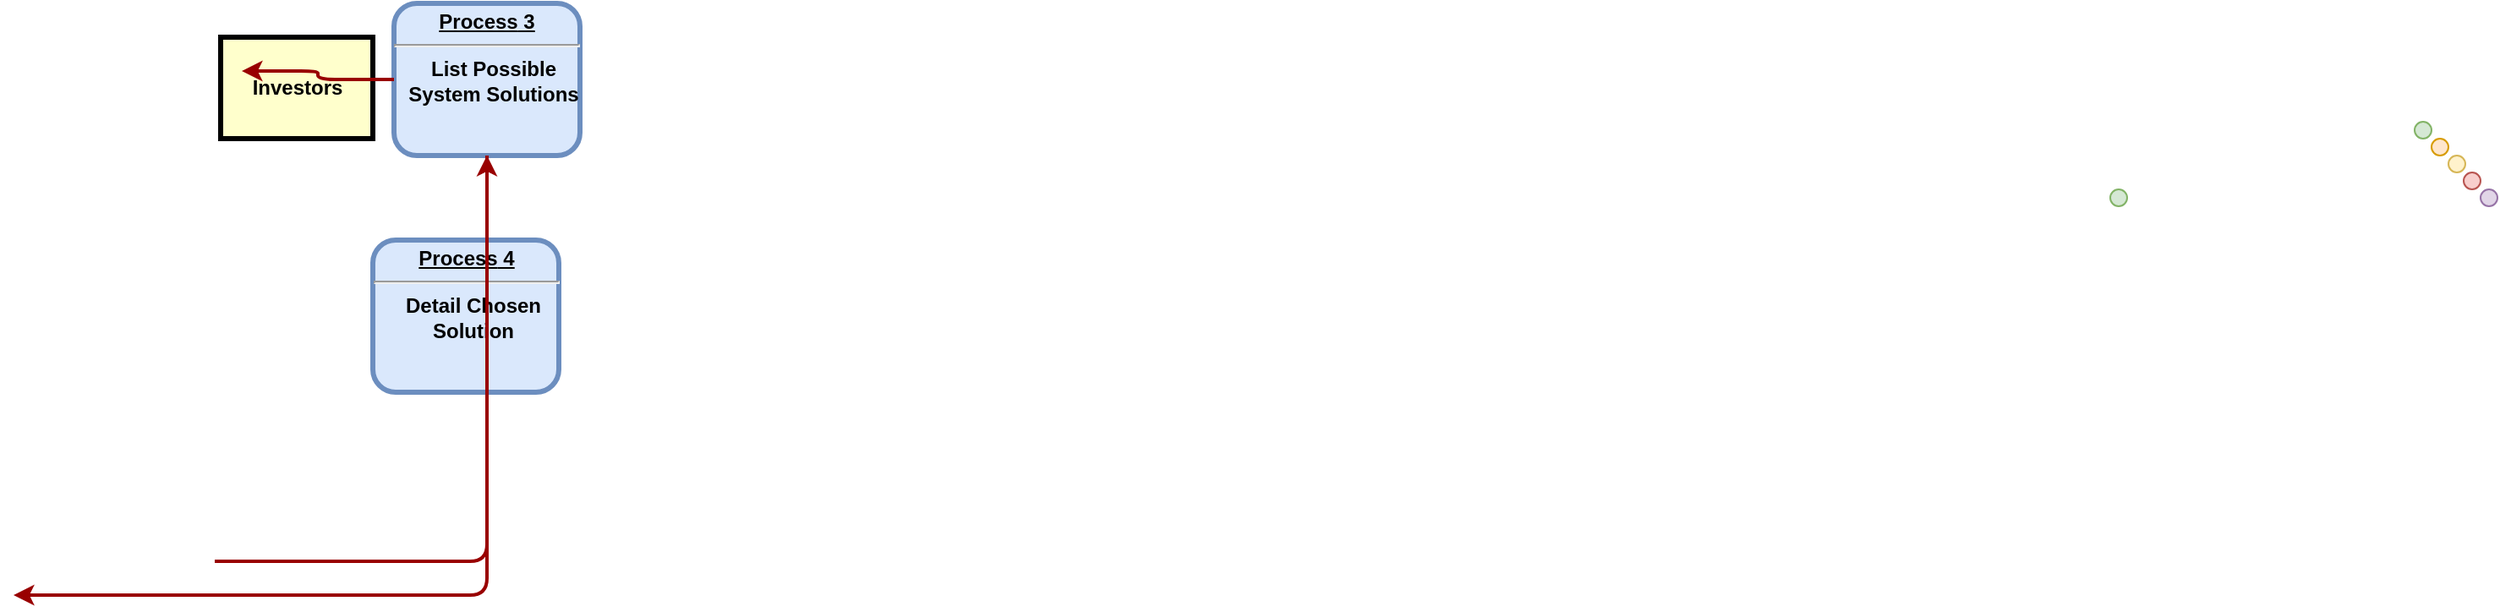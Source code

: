<mxfile version="21.7.5" type="github">
  <diagram name="Page-1" id="c7558073-3199-34d8-9f00-42111426c3f3">
    <mxGraphModel dx="2287" dy="1508" grid="1" gridSize="10" guides="1" tooltips="1" connect="1" arrows="1" fold="1" page="1" pageScale="1" pageWidth="826" pageHeight="1169" background="none" math="0" shadow="0">
      <root>
        <mxCell id="0" />
        <mxCell id="1" parent="0" />
        <mxCell id="4" value="Investors" style="whiteSpace=wrap;align=center;verticalAlign=middle;fontStyle=1;strokeWidth=3;fillColor=#FFFFCC" parent="1" vertex="1">
          <mxGeometry x="-837.5" y="-30" width="90" height="60" as="geometry" />
        </mxCell>
        <mxCell id="7" value="&lt;p style=&quot;margin: 0px; margin-top: 4px; text-align: center; text-decoration: underline;&quot;&gt;&lt;strong&gt;&lt;strong&gt;Process&lt;/strong&gt; 3&lt;br /&gt;&lt;/strong&gt;&lt;/p&gt;&lt;hr /&gt;&lt;p style=&quot;margin: 0px; margin-left: 8px;&quot;&gt;List Possible&lt;/p&gt;&lt;p style=&quot;margin: 0px; margin-left: 8px;&quot;&gt;System Solutions&lt;/p&gt;" style="verticalAlign=middle;align=center;overflow=fill;fontSize=12;fontFamily=Helvetica;html=1;rounded=1;fontStyle=1;strokeWidth=3;fillColor=#dae8fc;strokeColor=#6c8ebf;" parent="1" vertex="1">
          <mxGeometry x="-735" y="-50" width="110" height="90" as="geometry" />
        </mxCell>
        <mxCell id="8" value="&lt;p style=&quot;margin: 0px; margin-top: 4px; text-align: center; text-decoration: underline;&quot;&gt;&lt;strong&gt;&lt;strong&gt;Process&lt;/strong&gt; 4&lt;br /&gt;&lt;/strong&gt;&lt;/p&gt;&lt;hr /&gt;&lt;p style=&quot;margin: 0px; margin-left: 8px;&quot;&gt;Detail Chosen&lt;/p&gt;&lt;p style=&quot;margin: 0px; margin-left: 8px;&quot;&gt;Solution&lt;/p&gt;" style="verticalAlign=middle;align=center;overflow=fill;fontSize=12;fontFamily=Helvetica;html=1;rounded=1;fontStyle=1;strokeWidth=3;fillColor=#dae8fc;strokeColor=#6c8ebf;" parent="1" vertex="1">
          <mxGeometry x="-747.5" y="90" width="110" height="90" as="geometry" />
        </mxCell>
        <mxCell id="67" value="" style="edgeStyle=elbowEdgeStyle;elbow=horizontal;strokeColor=#990000;strokeWidth=2" parent="1" source="7" edge="1">
          <mxGeometry width="100" height="100" relative="1" as="geometry">
            <mxPoint x="-901.0" y="230" as="sourcePoint" />
            <mxPoint x="-825" y="-10" as="targetPoint" />
          </mxGeometry>
        </mxCell>
        <mxCell id="72" value="" style="edgeStyle=elbowEdgeStyle;elbow=vertical;strokeColor=#990000;strokeWidth=2" parent="1" target="7" edge="1">
          <mxGeometry width="100" height="100" relative="1" as="geometry">
            <mxPoint x="-841" y="280" as="sourcePoint" />
            <mxPoint x="-961" y="270" as="targetPoint" />
            <Array as="points">
              <mxPoint x="-911" y="280" />
            </Array>
          </mxGeometry>
        </mxCell>
        <mxCell id="73" value="" style="edgeStyle=elbowEdgeStyle;elbow=vertical;strokeColor=#990000;strokeWidth=2" parent="1" source="7" edge="1">
          <mxGeometry width="100" height="100" relative="1" as="geometry">
            <mxPoint x="-1101" y="370" as="sourcePoint" />
            <mxPoint x="-960" y="300" as="targetPoint" />
            <Array as="points">
              <mxPoint x="-911" y="300" />
            </Array>
          </mxGeometry>
        </mxCell>
        <mxCell id="GPmZ8IIt-L_QrF-Fxiep-103" value="" style="group" vertex="1" connectable="0" parent="1">
          <mxGeometry x="460" y="20" width="49" height="50" as="geometry" />
        </mxCell>
        <mxCell id="GPmZ8IIt-L_QrF-Fxiep-98" value="" style="ellipse;whiteSpace=wrap;html=1;fillColor=#d5e8d4;strokeColor=#82b366;" vertex="1" parent="GPmZ8IIt-L_QrF-Fxiep-103">
          <mxGeometry width="10" height="10" as="geometry" />
        </mxCell>
        <mxCell id="GPmZ8IIt-L_QrF-Fxiep-99" value="" style="ellipse;whiteSpace=wrap;html=1;fillColor=#ffe6cc;strokeColor=#d79b00;" vertex="1" parent="GPmZ8IIt-L_QrF-Fxiep-103">
          <mxGeometry x="10" y="10" width="10" height="10" as="geometry" />
        </mxCell>
        <mxCell id="GPmZ8IIt-L_QrF-Fxiep-100" value="" style="ellipse;whiteSpace=wrap;html=1;fillColor=#fff2cc;strokeColor=#d6b656;" vertex="1" parent="GPmZ8IIt-L_QrF-Fxiep-103">
          <mxGeometry x="20" y="20" width="10" height="10" as="geometry" />
        </mxCell>
        <mxCell id="GPmZ8IIt-L_QrF-Fxiep-102" value="" style="ellipse;whiteSpace=wrap;html=1;fillColor=#e1d5e7;strokeColor=#9673a6;" vertex="1" parent="GPmZ8IIt-L_QrF-Fxiep-103">
          <mxGeometry x="39" y="40" width="10" height="10" as="geometry" />
        </mxCell>
        <mxCell id="GPmZ8IIt-L_QrF-Fxiep-106" value="" style="ellipse;whiteSpace=wrap;html=1;fillColor=#f8cecc;strokeColor=#b85450;" vertex="1" parent="GPmZ8IIt-L_QrF-Fxiep-103">
          <mxGeometry x="29" y="30" width="10" height="10" as="geometry" />
        </mxCell>
        <mxCell id="GPmZ8IIt-L_QrF-Fxiep-101" value="" style="ellipse;whiteSpace=wrap;html=1;fillColor=#d5e8d4;strokeColor=#82b366;" vertex="1" parent="1">
          <mxGeometry x="280" y="60" width="10" height="10" as="geometry" />
        </mxCell>
      </root>
    </mxGraphModel>
  </diagram>
</mxfile>
